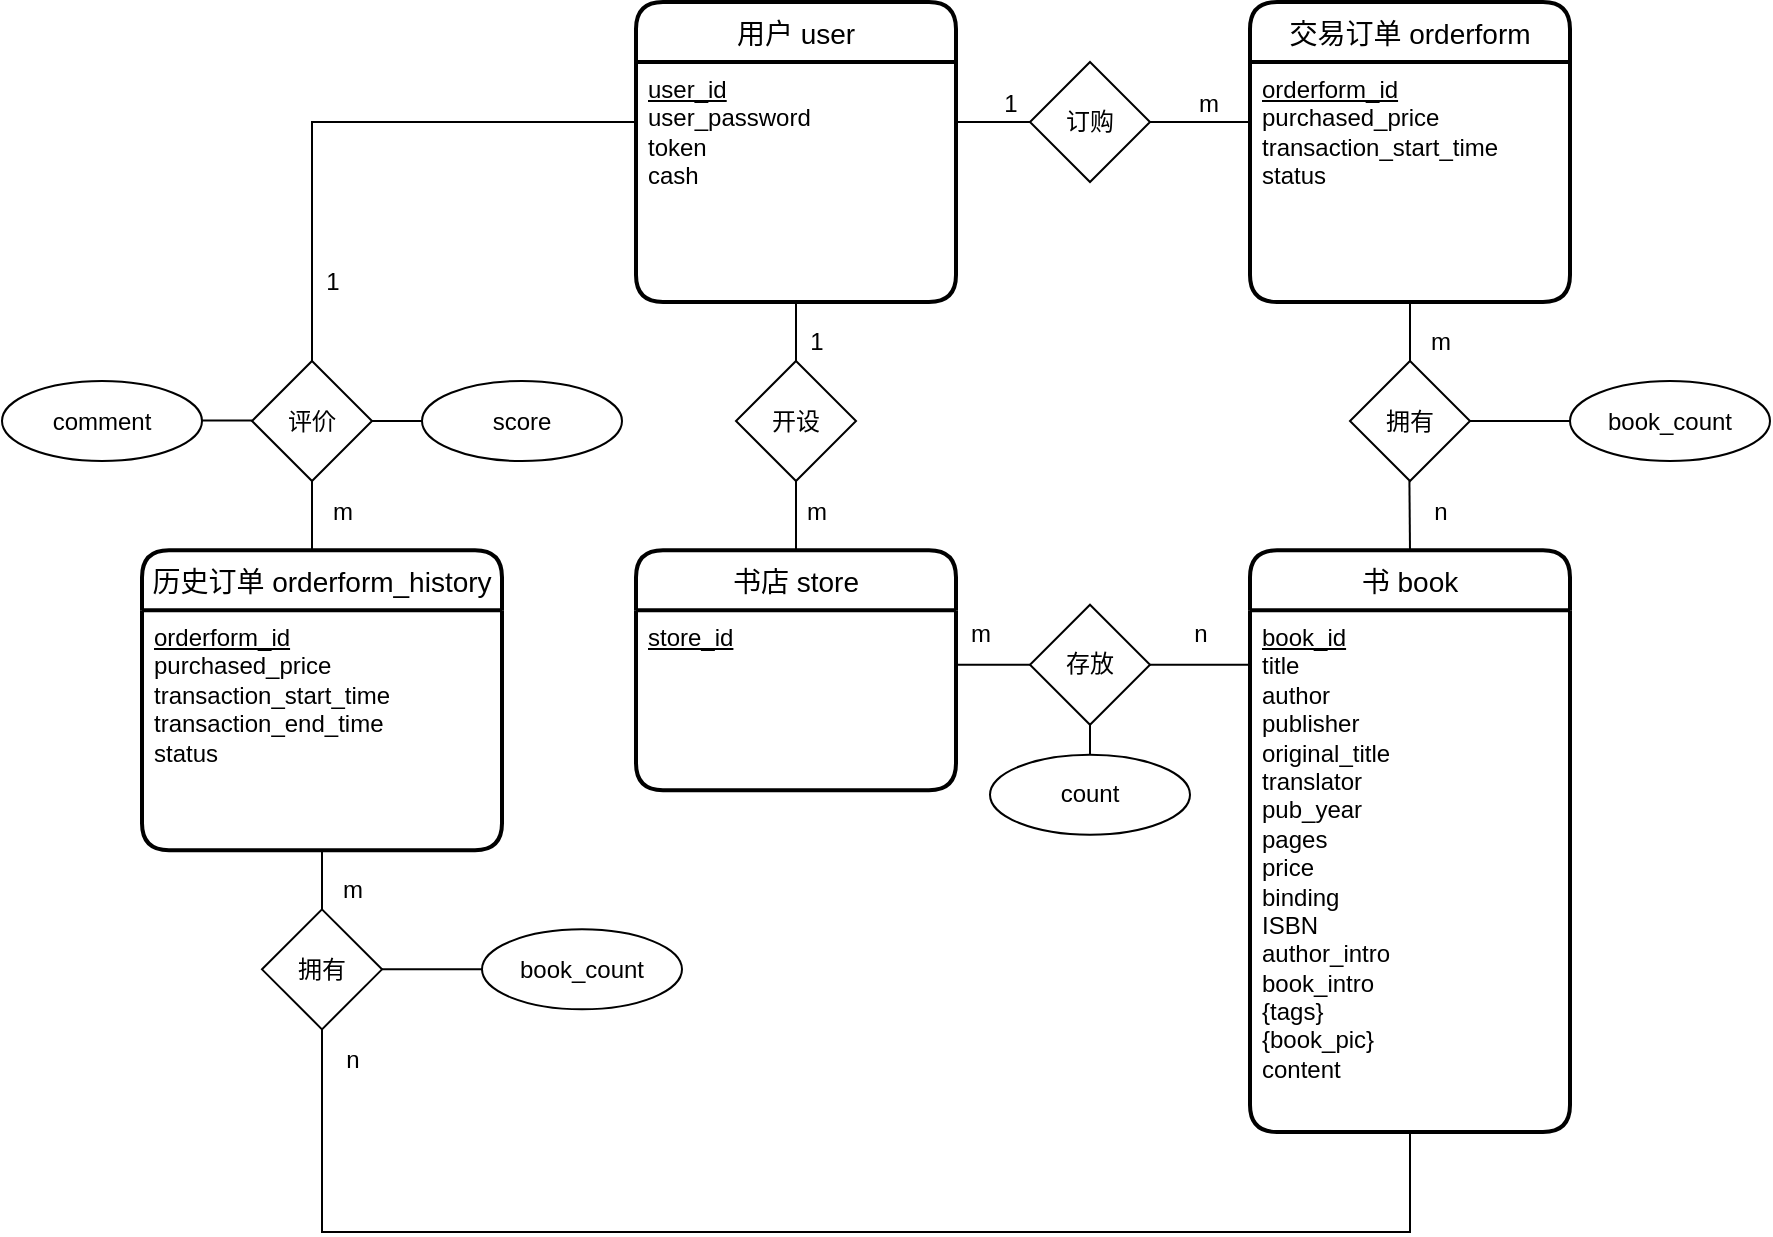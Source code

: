 <mxfile version="15.9.1" type="device"><diagram name="Page-1" id="efa7a0a1-bf9b-a30e-e6df-94a7791c09e9"><mxGraphModel dx="2031" dy="1089" grid="1" gridSize="10" guides="1" tooltips="1" connect="1" arrows="1" fold="1" page="1" pageScale="1" pageWidth="1169" pageHeight="827" background="none" math="0" shadow="0"><root><mxCell id="0"/><mxCell id="1" parent="0"/><mxCell id="ZfdqmWlkWdM7jh8WXtmX-116" value="用户 user" style="swimlane;childLayout=stackLayout;horizontal=1;startSize=30;horizontalStack=0;rounded=1;fontSize=14;fontStyle=0;strokeWidth=2;resizeParent=0;resizeLast=1;shadow=0;dashed=0;align=center;" parent="1" vertex="1"><mxGeometry x="460" y="120" width="160" height="150" as="geometry"/></mxCell><mxCell id="ZfdqmWlkWdM7jh8WXtmX-117" value="&lt;u&gt;user_id&lt;/u&gt;&lt;br&gt;user_password&lt;br&gt;token&lt;br&gt;cash" style="align=left;strokeColor=none;fillColor=none;spacingLeft=4;fontSize=12;verticalAlign=top;resizable=0;rotatable=0;part=1;html=1;" parent="ZfdqmWlkWdM7jh8WXtmX-116" vertex="1"><mxGeometry y="30" width="160" height="120" as="geometry"/></mxCell><mxCell id="ZfdqmWlkWdM7jh8WXtmX-119" value="书 book" style="swimlane;childLayout=stackLayout;horizontal=1;startSize=30;horizontalStack=0;rounded=1;fontSize=14;fontStyle=0;strokeWidth=2;resizeParent=0;resizeLast=1;shadow=0;dashed=0;align=center;" parent="1" vertex="1"><mxGeometry x="767" y="394.17" width="160" height="290.83" as="geometry"/></mxCell><mxCell id="ZfdqmWlkWdM7jh8WXtmX-120" value="&lt;u&gt;book_id&lt;/u&gt;&lt;br&gt;title&lt;br&gt;author&lt;br&gt;publisher&lt;br&gt;original_title&lt;br&gt;translator&lt;br&gt;pub_year&lt;br&gt;pages&lt;br&gt;price&lt;br&gt;binding&lt;br&gt;ISBN&lt;br&gt;author_intro&lt;br&gt;book_intro&lt;br&gt;{tags}&lt;br&gt;{book_pic}&lt;br&gt;content" style="align=left;strokeColor=none;fillColor=none;spacingLeft=4;fontSize=12;verticalAlign=top;resizable=0;rotatable=0;part=1;html=1;" parent="ZfdqmWlkWdM7jh8WXtmX-119" vertex="1"><mxGeometry y="30" width="160" height="260.83" as="geometry"/></mxCell><mxCell id="ZfdqmWlkWdM7jh8WXtmX-123" value="交易订单 orderform" style="swimlane;childLayout=stackLayout;horizontal=1;startSize=30;horizontalStack=0;rounded=1;fontSize=14;fontStyle=0;strokeWidth=2;resizeParent=0;resizeLast=1;shadow=0;dashed=0;align=center;" parent="1" vertex="1"><mxGeometry x="767" y="120" width="160" height="150" as="geometry"/></mxCell><mxCell id="ZfdqmWlkWdM7jh8WXtmX-124" value="&lt;u&gt;orderform_id&lt;/u&gt;&lt;br&gt;purchased_price&lt;br&gt;transaction_start_time&lt;br&gt;status" style="align=left;strokeColor=none;fillColor=none;spacingLeft=4;fontSize=12;verticalAlign=top;resizable=0;rotatable=0;part=1;html=1;" parent="ZfdqmWlkWdM7jh8WXtmX-123" vertex="1"><mxGeometry y="30" width="160" height="120" as="geometry"/></mxCell><mxCell id="ZfdqmWlkWdM7jh8WXtmX-128" value="书店 store" style="swimlane;childLayout=stackLayout;horizontal=1;startSize=30;horizontalStack=0;rounded=1;fontSize=14;fontStyle=0;strokeWidth=2;resizeParent=0;resizeLast=1;shadow=0;dashed=0;align=center;" parent="1" vertex="1"><mxGeometry x="460" y="394.17" width="160" height="120" as="geometry"/></mxCell><mxCell id="ZfdqmWlkWdM7jh8WXtmX-129" value="&lt;u&gt;store_id&lt;/u&gt;&lt;br&gt;" style="align=left;strokeColor=none;fillColor=none;spacingLeft=4;fontSize=12;verticalAlign=top;resizable=0;rotatable=0;part=1;fontStyle=0;html=1;" parent="ZfdqmWlkWdM7jh8WXtmX-128" vertex="1"><mxGeometry y="30" width="160" height="90" as="geometry"/></mxCell><mxCell id="TT-_brh81MjVQszaH2BM-8" value="开设" style="shape=rhombus;perimeter=rhombusPerimeter;whiteSpace=wrap;html=1;align=center;" parent="1" vertex="1"><mxGeometry x="510" y="299.5" width="60" height="60" as="geometry"/></mxCell><mxCell id="TT-_brh81MjVQszaH2BM-13" value="" style="endArrow=none;html=1;rounded=0;exitX=0.5;exitY=0;exitDx=0;exitDy=0;" parent="1" source="TT-_brh81MjVQszaH2BM-8" target="ZfdqmWlkWdM7jh8WXtmX-117" edge="1"><mxGeometry width="50" height="50" relative="1" as="geometry"><mxPoint x="540" y="372.13" as="sourcePoint"/><mxPoint x="540" y="271.38" as="targetPoint"/></mxGeometry></mxCell><mxCell id="TT-_brh81MjVQszaH2BM-14" value="" style="endArrow=none;html=1;rounded=0;exitX=0.5;exitY=0;exitDx=0;exitDy=0;entryX=0.5;entryY=1;entryDx=0;entryDy=0;" parent="1" source="ZfdqmWlkWdM7jh8WXtmX-128" target="TT-_brh81MjVQszaH2BM-8" edge="1"><mxGeometry width="50" height="50" relative="1" as="geometry"><mxPoint x="540" y="451.38" as="sourcePoint"/><mxPoint x="539.71" y="431.38" as="targetPoint"/></mxGeometry></mxCell><mxCell id="TT-_brh81MjVQszaH2BM-15" value="存放" style="shape=rhombus;perimeter=rhombusPerimeter;whiteSpace=wrap;html=1;align=center;" parent="1" vertex="1"><mxGeometry x="657" y="421.38" width="60" height="60" as="geometry"/></mxCell><mxCell id="TT-_brh81MjVQszaH2BM-16" value="" style="line;strokeWidth=1;rotatable=0;dashed=0;labelPosition=right;align=left;verticalAlign=middle;spacingTop=0;spacingLeft=6;points=[];portConstraint=eastwest;html=1;" parent="1" vertex="1"><mxGeometry x="620" y="446.38" width="37" height="10" as="geometry"/></mxCell><mxCell id="TT-_brh81MjVQszaH2BM-18" value="" style="line;strokeWidth=1;rotatable=0;dashed=0;labelPosition=right;align=left;verticalAlign=middle;spacingTop=0;spacingLeft=6;points=[];portConstraint=eastwest;html=1;" parent="1" vertex="1"><mxGeometry x="717" y="446.38" width="50" height="10" as="geometry"/></mxCell><mxCell id="TT-_brh81MjVQszaH2BM-19" value="订购" style="shape=rhombus;perimeter=rhombusPerimeter;whiteSpace=wrap;html=1;align=center;" parent="1" vertex="1"><mxGeometry x="657" y="150" width="60" height="60" as="geometry"/></mxCell><mxCell id="TT-_brh81MjVQszaH2BM-20" value="" style="endArrow=none;html=1;rounded=0;exitX=1;exitY=0.25;exitDx=0;exitDy=0;entryX=0;entryY=0.5;entryDx=0;entryDy=0;" parent="1" source="ZfdqmWlkWdM7jh8WXtmX-117" target="TT-_brh81MjVQszaH2BM-19" edge="1"><mxGeometry relative="1" as="geometry"><mxPoint x="620" y="196.04" as="sourcePoint"/><mxPoint x="657" y="196.38" as="targetPoint"/></mxGeometry></mxCell><mxCell id="TT-_brh81MjVQszaH2BM-21" value="" style="endArrow=none;html=1;rounded=0;entryX=0;entryY=0.25;entryDx=0;entryDy=0;exitX=1;exitY=0.5;exitDx=0;exitDy=0;" parent="1" source="TT-_brh81MjVQszaH2BM-19" target="ZfdqmWlkWdM7jh8WXtmX-124" edge="1"><mxGeometry relative="1" as="geometry"><mxPoint x="717" y="196.09" as="sourcePoint"/><mxPoint x="767" y="196.09" as="targetPoint"/></mxGeometry></mxCell><mxCell id="TT-_brh81MjVQszaH2BM-22" value="拥有" style="shape=rhombus;perimeter=rhombusPerimeter;whiteSpace=wrap;html=1;align=center;" parent="1" vertex="1"><mxGeometry x="817" y="299.5" width="60" height="60" as="geometry"/></mxCell><mxCell id="TT-_brh81MjVQszaH2BM-23" value="" style="endArrow=none;html=1;rounded=0;entryX=0.5;entryY=1;entryDx=0;entryDy=0;" parent="1" target="ZfdqmWlkWdM7jh8WXtmX-124" edge="1"><mxGeometry width="50" height="50" relative="1" as="geometry"><mxPoint x="847" y="299.5" as="sourcePoint"/><mxPoint x="846.71" y="279.5" as="targetPoint"/></mxGeometry></mxCell><mxCell id="TT-_brh81MjVQszaH2BM-24" value="" style="endArrow=none;html=1;rounded=0;exitX=0.5;exitY=0;exitDx=0;exitDy=0;" parent="1" source="ZfdqmWlkWdM7jh8WXtmX-119" edge="1"><mxGeometry width="50" height="50" relative="1" as="geometry"><mxPoint x="847" y="379.5" as="sourcePoint"/><mxPoint x="846.71" y="359.5" as="targetPoint"/></mxGeometry></mxCell><mxCell id="TT-_brh81MjVQszaH2BM-41" value="1" style="text;html=1;align=center;verticalAlign=middle;resizable=0;points=[];autosize=1;strokeColor=none;fillColor=none;" parent="1" vertex="1"><mxGeometry x="637" y="161.38" width="20" height="20" as="geometry"/></mxCell><mxCell id="TT-_brh81MjVQszaH2BM-42" value="m&lt;span style=&quot;color: rgba(0 , 0 , 0 , 0) ; font-family: monospace ; font-size: 0px&quot;&gt;%3CmxGraphModel%3E%3Croot%3E%3CmxCell%20id%3D%220%22%2F%3E%3CmxCell%20id%3D%221%22%20parent%3D%220%22%2F%3E%3CmxCell%20id%3D%222%22%20style%3D%22edgeStyle%3DorthogonalEdgeStyle%3Brounded%3D0%3BorthogonalLoop%3D1%3BjettySize%3Dauto%3Bhtml%3D1%3BexitX%3D0.5%3BexitY%3D1%3BexitDx%3D0%3BexitDy%3D0%3B%22%20edge%3D%221%22%20parent%3D%221%22%3E%3CmxGeometry%20relative%3D%221%22%20as%3D%22geometry%22%3E%3CmxPoint%20x%3D%22770%22%20y%3D%22850%22%20as%3D%22sourcePoint%22%2F%3E%3CmxPoint%20x%3D%22770%22%20y%3D%22850%22%20as%3D%22targetPoint%22%2F%3E%3C%2FmxGeometry%3E%3C%2FmxCell%3E%3CmxCell%20id%3D%223%22%20value%3D%22%E5%AD%98%E6%94%BE%22%20style%3D%22shape%3Drhombus%3Bperimeter%3DrhombusPerimeter%3BwhiteSpace%3Dwrap%3Bhtml%3D1%3Balign%3Dcenter%3B%22%20vertex%3D%221%22%20parent%3D%221%22%3E%3CmxGeometry%20x%3D%22620%22%20y%3D%22785%22%20width%3D%2270%22%20height%3D%2260%22%20as%3D%22geometry%22%2F%3E%3C%2FmxCell%3E%3CmxCell%20id%3D%224%22%20value%3D%22%22%20style%3D%22line%3BstrokeWidth%3D1%3Brotatable%3D0%3Bdashed%3D0%3BlabelPosition%3Dright%3Balign%3Dleft%3BverticalAlign%3Dmiddle%3BspacingTop%3D0%3BspacingLeft%3D6%3Bpoints%3D%5B%5D%3BportConstraint%3Deastwest%3Bhtml%3D1%3B%22%20vertex%3D%221%22%20parent%3D%221%22%3E%3CmxGeometry%20x%3D%22590%22%20y%3D%22810%22%20width%3D%2230%22%20height%3D%2210%22%20as%3D%22geometry%22%2F%3E%3C%2FmxCell%3E%3CmxCell%20id%3D%225%22%20value%3D%22%22%20style%3D%22line%3BstrokeWidth%3D1%3Brotatable%3D0%3Bdashed%3D0%3BlabelPosition%3Dright%3Balign%3Dleft%3BverticalAlign%3Dmiddle%3BspacingTop%3D0%3BspacingLeft%3D6%3Bpoints%3D%5B%5D%3BportConstraint%3Deastwest%3Bhtml%3D1%3B%22%20vertex%3D%221%22%20parent%3D%221%22%3E%3CmxGeometry%20x%3D%22690%22%20y%3D%22810%22%20width%3D%2230%22%20height%3D%2210%22%20as%3D%22geometry%22%2F%3E%3C%2FmxCell%3E%3C%2Froot%3E%3C%2FmxGraphModel%3E&lt;/span&gt;" style="text;html=1;align=center;verticalAlign=middle;resizable=0;points=[];autosize=1;strokeColor=none;fillColor=none;" parent="1" vertex="1"><mxGeometry x="535" y="364.5" width="30" height="20" as="geometry"/></mxCell><mxCell id="TT-_brh81MjVQszaH2BM-43" value="m&lt;span style=&quot;color: rgba(0 , 0 , 0 , 0) ; font-family: monospace ; font-size: 0px&quot;&gt;%3CmxGraphModel%3E%3Croot%3E%3CmxCell%20id%3D%220%22%2F%3E%3CmxCell%20id%3D%221%22%20parent%3D%220%22%2F%3E%3CmxCell%20id%3D%222%22%20style%3D%22edgeStyle%3DorthogonalEdgeStyle%3Brounded%3D0%3BorthogonalLoop%3D1%3BjettySize%3Dauto%3Bhtml%3D1%3BexitX%3D0.5%3BexitY%3D1%3BexitDx%3D0%3BexitDy%3D0%3B%22%20edge%3D%221%22%20parent%3D%221%22%3E%3CmxGeometry%20relative%3D%221%22%20as%3D%22geometry%22%3E%3CmxPoint%20x%3D%22770%22%20y%3D%22850%22%20as%3D%22sourcePoint%22%2F%3E%3CmxPoint%20x%3D%22770%22%20y%3D%22850%22%20as%3D%22targetPoint%22%2F%3E%3C%2FmxGeometry%3E%3C%2FmxCell%3E%3CmxCell%20id%3D%223%22%20value%3D%22%E5%AD%98%E6%94%BE%22%20style%3D%22shape%3Drhombus%3Bperimeter%3DrhombusPerimeter%3BwhiteSpace%3Dwrap%3Bhtml%3D1%3Balign%3Dcenter%3B%22%20vertex%3D%221%22%20parent%3D%221%22%3E%3CmxGeometry%20x%3D%22620%22%20y%3D%22785%22%20width%3D%2270%22%20height%3D%2260%22%20as%3D%22geometry%22%2F%3E%3C%2FmxCell%3E%3CmxCell%20id%3D%224%22%20value%3D%22%22%20style%3D%22line%3BstrokeWidth%3D1%3Brotatable%3D0%3Bdashed%3D0%3BlabelPosition%3Dright%3Balign%3Dleft%3BverticalAlign%3Dmiddle%3BspacingTop%3D0%3BspacingLeft%3D6%3Bpoints%3D%5B%5D%3BportConstraint%3Deastwest%3Bhtml%3D1%3B%22%20vertex%3D%221%22%20parent%3D%221%22%3E%3CmxGeometry%20x%3D%22590%22%20y%3D%22810%22%20width%3D%2230%22%20height%3D%2210%22%20as%3D%22geometry%22%2F%3E%3C%2FmxCell%3E%3CmxCell%20id%3D%225%22%20value%3D%22%22%20style%3D%22line%3BstrokeWidth%3D1%3Brotatable%3D0%3Bdashed%3D0%3BlabelPosition%3Dright%3Balign%3Dleft%3BverticalAlign%3Dmiddle%3BspacingTop%3D0%3BspacingLeft%3D6%3Bpoints%3D%5B%5D%3BportConstraint%3Deastwest%3Bhtml%3D1%3B%22%20vertex%3D%221%22%20parent%3D%221%22%3E%3CmxGeometry%20x%3D%22690%22%20y%3D%22810%22%20width%3D%2230%22%20height%3D%2210%22%20as%3D%22geometry%22%2F%3E%3C%2FmxCell%3E%3C%2Froot%3E%3C%2FmxGraphModel%3E&lt;/span&gt;" style="text;html=1;align=center;verticalAlign=middle;resizable=0;points=[];autosize=1;strokeColor=none;fillColor=none;" parent="1" vertex="1"><mxGeometry x="617" y="426.38" width="30" height="20" as="geometry"/></mxCell><mxCell id="TT-_brh81MjVQszaH2BM-44" value="m&lt;span style=&quot;color: rgba(0 , 0 , 0 , 0) ; font-family: monospace ; font-size: 0px&quot;&gt;%3CmxGraphModel%3E%3Croot%3E%3CmxCell%20id%3D%220%22%2F%3E%3CmxCell%20id%3D%221%22%20parent%3D%220%22%2F%3E%3CmxCell%20id%3D%222%22%20style%3D%22edgeStyle%3DorthogonalEdgeStyle%3Brounded%3D0%3BorthogonalLoop%3D1%3BjettySize%3Dauto%3Bhtml%3D1%3BexitX%3D0.5%3BexitY%3D1%3BexitDx%3D0%3BexitDy%3D0%3B%22%20edge%3D%221%22%20parent%3D%221%22%3E%3CmxGeometry%20relative%3D%221%22%20as%3D%22geometry%22%3E%3CmxPoint%20x%3D%22770%22%20y%3D%22850%22%20as%3D%22sourcePoint%22%2F%3E%3CmxPoint%20x%3D%22770%22%20y%3D%22850%22%20as%3D%22targetPoint%22%2F%3E%3C%2FmxGeometry%3E%3C%2FmxCell%3E%3CmxCell%20id%3D%223%22%20value%3D%22%E5%AD%98%E6%94%BE%22%20style%3D%22shape%3Drhombus%3Bperimeter%3DrhombusPerimeter%3BwhiteSpace%3Dwrap%3Bhtml%3D1%3Balign%3Dcenter%3B%22%20vertex%3D%221%22%20parent%3D%221%22%3E%3CmxGeometry%20x%3D%22620%22%20y%3D%22785%22%20width%3D%2270%22%20height%3D%2260%22%20as%3D%22geometry%22%2F%3E%3C%2FmxCell%3E%3CmxCell%20id%3D%224%22%20value%3D%22%22%20style%3D%22line%3BstrokeWidth%3D1%3Brotatable%3D0%3Bdashed%3D0%3BlabelPosition%3Dright%3Balign%3Dleft%3BverticalAlign%3Dmiddle%3BspacingTop%3D0%3BspacingLeft%3D6%3Bpoints%3D%5B%5D%3BportConstraint%3Deastwest%3Bhtml%3D1%3B%22%20vertex%3D%221%22%20parent%3D%221%22%3E%3CmxGeometry%20x%3D%22590%22%20y%3D%22810%22%20width%3D%2230%22%20height%3D%2210%22%20as%3D%22geometry%22%2F%3E%3C%2FmxCell%3E%3CmxCell%20id%3D%225%22%20value%3D%22%22%20style%3D%22line%3BstrokeWidth%3D1%3Brotatable%3D0%3Bdashed%3D0%3BlabelPosition%3Dright%3Balign%3Dleft%3BverticalAlign%3Dmiddle%3BspacingTop%3D0%3BspacingLeft%3D6%3Bpoints%3D%5B%5D%3BportConstraint%3Deastwest%3Bhtml%3D1%3B%22%20vertex%3D%221%22%20parent%3D%221%22%3E%3CmxGeometry%20x%3D%22690%22%20y%3D%22810%22%20width%3D%2230%22%20height%3D%2210%22%20as%3D%22geometry%22%2F%3E%3C%2FmxCell%3E%3C%2Froot%3E%3C%2FmxGraphModel%3E&lt;/span&gt;" style="text;html=1;align=center;verticalAlign=middle;resizable=0;points=[];autosize=1;strokeColor=none;fillColor=none;" parent="1" vertex="1"><mxGeometry x="847" y="279.5" width="30" height="20" as="geometry"/></mxCell><mxCell id="TT-_brh81MjVQszaH2BM-45" value="m" style="text;html=1;align=center;verticalAlign=middle;resizable=0;points=[];autosize=1;strokeColor=none;fillColor=none;" parent="1" vertex="1"><mxGeometry x="731" y="161.38" width="30" height="20" as="geometry"/></mxCell><mxCell id="TT-_brh81MjVQszaH2BM-46" value="n" style="text;html=1;align=center;verticalAlign=middle;resizable=0;points=[];autosize=1;strokeColor=none;fillColor=none;" parent="1" vertex="1"><mxGeometry x="852" y="364.5" width="20" height="20" as="geometry"/></mxCell><mxCell id="TT-_brh81MjVQszaH2BM-47" value="n" style="text;html=1;align=center;verticalAlign=middle;resizable=0;points=[];autosize=1;strokeColor=none;fillColor=none;" parent="1" vertex="1"><mxGeometry x="732" y="426.38" width="20" height="20" as="geometry"/></mxCell><mxCell id="TT-_brh81MjVQszaH2BM-48" value="1" style="text;html=1;align=center;verticalAlign=middle;resizable=0;points=[];autosize=1;strokeColor=none;fillColor=none;" parent="1" vertex="1"><mxGeometry x="540" y="279.5" width="20" height="20" as="geometry"/></mxCell><mxCell id="ZyjLSic6XDPbm2KiPYtw-1" value="count" style="ellipse;whiteSpace=wrap;html=1;align=center;" parent="1" vertex="1"><mxGeometry x="637" y="496.38" width="100" height="40" as="geometry"/></mxCell><mxCell id="ZyjLSic6XDPbm2KiPYtw-7" value="" style="endArrow=none;html=1;rounded=0;entryX=0.5;entryY=1;entryDx=0;entryDy=0;exitX=0.5;exitY=0;exitDx=0;exitDy=0;" parent="1" source="ZyjLSic6XDPbm2KiPYtw-1" target="TT-_brh81MjVQszaH2BM-15" edge="1"><mxGeometry width="50" height="50" relative="1" as="geometry"><mxPoint x="655" y="496.38" as="sourcePoint"/><mxPoint x="705" y="446.38" as="targetPoint"/></mxGeometry></mxCell><mxCell id="ZyjLSic6XDPbm2KiPYtw-9" value="历史订单 orderform_history" style="swimlane;childLayout=stackLayout;horizontal=1;startSize=30;horizontalStack=0;rounded=1;fontSize=14;fontStyle=0;strokeWidth=2;resizeParent=0;resizeLast=1;shadow=0;dashed=0;align=center;" parent="1" vertex="1"><mxGeometry x="213" y="394.17" width="180" height="150" as="geometry"/></mxCell><mxCell id="ZyjLSic6XDPbm2KiPYtw-10" value="&lt;u&gt;orderform_id&lt;br&gt;&lt;/u&gt;purchased_price&lt;br&gt;transaction_start_time&lt;br&gt;transaction_end_time&lt;br&gt;status" style="align=left;strokeColor=none;fillColor=none;spacingLeft=4;fontSize=12;verticalAlign=top;resizable=0;rotatable=0;part=1;html=1;" parent="ZyjLSic6XDPbm2KiPYtw-9" vertex="1"><mxGeometry y="30" width="180" height="120" as="geometry"/></mxCell><mxCell id="cBe1LnpMEGP3bF3ub38k-21" value="&lt;span style=&quot;text-align: left&quot;&gt;book_count&lt;/span&gt;" style="ellipse;whiteSpace=wrap;html=1;align=center;" parent="1" vertex="1"><mxGeometry x="927" y="309.5" width="100" height="40" as="geometry"/></mxCell><mxCell id="cBe1LnpMEGP3bF3ub38k-22" value="" style="line;strokeWidth=1;rotatable=0;dashed=0;labelPosition=right;align=left;verticalAlign=middle;spacingTop=0;spacingLeft=6;points=[];portConstraint=eastwest;html=1;" parent="1" vertex="1"><mxGeometry x="877" y="324.5" width="50" height="10" as="geometry"/></mxCell><mxCell id="cBe1LnpMEGP3bF3ub38k-23" value="拥有" style="shape=rhombus;perimeter=rhombusPerimeter;whiteSpace=wrap;html=1;align=center;" parent="1" vertex="1"><mxGeometry x="273" y="573.67" width="60" height="60" as="geometry"/></mxCell><mxCell id="cBe1LnpMEGP3bF3ub38k-24" value="" style="endArrow=none;html=1;rounded=0;entryX=0.5;entryY=1;entryDx=0;entryDy=0;" parent="1" edge="1"><mxGeometry width="50" height="50" relative="1" as="geometry"><mxPoint x="303" y="573.67" as="sourcePoint"/><mxPoint x="303" y="544.17" as="targetPoint"/></mxGeometry></mxCell><mxCell id="cBe1LnpMEGP3bF3ub38k-26" value="m&lt;span style=&quot;color: rgba(0 , 0 , 0 , 0) ; font-family: monospace ; font-size: 0px&quot;&gt;%3CmxGraphModel%3E%3Croot%3E%3CmxCell%20id%3D%220%22%2F%3E%3CmxCell%20id%3D%221%22%20parent%3D%220%22%2F%3E%3CmxCell%20id%3D%222%22%20style%3D%22edgeStyle%3DorthogonalEdgeStyle%3Brounded%3D0%3BorthogonalLoop%3D1%3BjettySize%3Dauto%3Bhtml%3D1%3BexitX%3D0.5%3BexitY%3D1%3BexitDx%3D0%3BexitDy%3D0%3B%22%20edge%3D%221%22%20parent%3D%221%22%3E%3CmxGeometry%20relative%3D%221%22%20as%3D%22geometry%22%3E%3CmxPoint%20x%3D%22770%22%20y%3D%22850%22%20as%3D%22sourcePoint%22%2F%3E%3CmxPoint%20x%3D%22770%22%20y%3D%22850%22%20as%3D%22targetPoint%22%2F%3E%3C%2FmxGeometry%3E%3C%2FmxCell%3E%3CmxCell%20id%3D%223%22%20value%3D%22%E5%AD%98%E6%94%BE%22%20style%3D%22shape%3Drhombus%3Bperimeter%3DrhombusPerimeter%3BwhiteSpace%3Dwrap%3Bhtml%3D1%3Balign%3Dcenter%3B%22%20vertex%3D%221%22%20parent%3D%221%22%3E%3CmxGeometry%20x%3D%22620%22%20y%3D%22785%22%20width%3D%2270%22%20height%3D%2260%22%20as%3D%22geometry%22%2F%3E%3C%2FmxCell%3E%3CmxCell%20id%3D%224%22%20value%3D%22%22%20style%3D%22line%3BstrokeWidth%3D1%3Brotatable%3D0%3Bdashed%3D0%3BlabelPosition%3Dright%3Balign%3Dleft%3BverticalAlign%3Dmiddle%3BspacingTop%3D0%3BspacingLeft%3D6%3Bpoints%3D%5B%5D%3BportConstraint%3Deastwest%3Bhtml%3D1%3B%22%20vertex%3D%221%22%20parent%3D%221%22%3E%3CmxGeometry%20x%3D%22590%22%20y%3D%22810%22%20width%3D%2230%22%20height%3D%2210%22%20as%3D%22geometry%22%2F%3E%3C%2FmxCell%3E%3CmxCell%20id%3D%225%22%20value%3D%22%22%20style%3D%22line%3BstrokeWidth%3D1%3Brotatable%3D0%3Bdashed%3D0%3BlabelPosition%3Dright%3Balign%3Dleft%3BverticalAlign%3Dmiddle%3BspacingTop%3D0%3BspacingLeft%3D6%3Bpoints%3D%5B%5D%3BportConstraint%3Deastwest%3Bhtml%3D1%3B%22%20vertex%3D%221%22%20parent%3D%221%22%3E%3CmxGeometry%20x%3D%22690%22%20y%3D%22810%22%20width%3D%2230%22%20height%3D%2210%22%20as%3D%22geometry%22%2F%3E%3C%2FmxCell%3E%3C%2Froot%3E%3C%2FmxGraphModel%3E&lt;/span&gt;" style="text;html=1;align=center;verticalAlign=middle;resizable=0;points=[];autosize=1;strokeColor=none;fillColor=none;" parent="1" vertex="1"><mxGeometry x="303" y="553.67" width="30" height="20" as="geometry"/></mxCell><mxCell id="cBe1LnpMEGP3bF3ub38k-27" value="n" style="text;html=1;align=center;verticalAlign=middle;resizable=0;points=[];autosize=1;strokeColor=none;fillColor=none;" parent="1" vertex="1"><mxGeometry x="308" y="638.67" width="20" height="20" as="geometry"/></mxCell><mxCell id="cBe1LnpMEGP3bF3ub38k-28" value="&lt;span style=&quot;text-align: left&quot;&gt;book_count&lt;/span&gt;" style="ellipse;whiteSpace=wrap;html=1;align=center;" parent="1" vertex="1"><mxGeometry x="383" y="583.67" width="100" height="40" as="geometry"/></mxCell><mxCell id="cBe1LnpMEGP3bF3ub38k-29" value="" style="line;strokeWidth=1;rotatable=0;dashed=0;labelPosition=right;align=left;verticalAlign=middle;spacingTop=0;spacingLeft=6;points=[];portConstraint=eastwest;html=1;" parent="1" vertex="1"><mxGeometry x="333" y="598.67" width="50" height="10" as="geometry"/></mxCell><mxCell id="OFZWLM0BerPGWd2y94Ce-4" value="" style="endArrow=none;html=1;rounded=0;entryX=0.5;entryY=1;entryDx=0;entryDy=0;exitX=0.5;exitY=1;exitDx=0;exitDy=0;" edge="1" parent="1" source="ZfdqmWlkWdM7jh8WXtmX-120" target="cBe1LnpMEGP3bF3ub38k-23"><mxGeometry width="50" height="50" relative="1" as="geometry"><mxPoint x="263" y="735" as="sourcePoint"/><mxPoint x="313" y="685" as="targetPoint"/><Array as="points"><mxPoint x="847" y="735"/><mxPoint x="303" y="735"/></Array></mxGeometry></mxCell><mxCell id="OFZWLM0BerPGWd2y94Ce-5" value="评价" style="shape=rhombus;perimeter=rhombusPerimeter;whiteSpace=wrap;html=1;align=center;" vertex="1" parent="1"><mxGeometry x="268" y="299.5" width="60" height="60" as="geometry"/></mxCell><mxCell id="OFZWLM0BerPGWd2y94Ce-7" value="" style="endArrow=none;html=1;rounded=0;exitX=0.5;exitY=0;exitDx=0;exitDy=0;entryX=0.5;entryY=1;entryDx=0;entryDy=0;" edge="1" parent="1" target="OFZWLM0BerPGWd2y94Ce-5"><mxGeometry width="50" height="50" relative="1" as="geometry"><mxPoint x="298" y="394.17" as="sourcePoint"/><mxPoint x="297.71" y="431.38" as="targetPoint"/></mxGeometry></mxCell><mxCell id="OFZWLM0BerPGWd2y94Ce-8" value="m&lt;span style=&quot;color: rgba(0 , 0 , 0 , 0) ; font-family: monospace ; font-size: 0px&quot;&gt;%3CmxGraphModel%3E%3Croot%3E%3CmxCell%20id%3D%220%22%2F%3E%3CmxCell%20id%3D%221%22%20parent%3D%220%22%2F%3E%3CmxCell%20id%3D%222%22%20style%3D%22edgeStyle%3DorthogonalEdgeStyle%3Brounded%3D0%3BorthogonalLoop%3D1%3BjettySize%3Dauto%3Bhtml%3D1%3BexitX%3D0.5%3BexitY%3D1%3BexitDx%3D0%3BexitDy%3D0%3B%22%20edge%3D%221%22%20parent%3D%221%22%3E%3CmxGeometry%20relative%3D%221%22%20as%3D%22geometry%22%3E%3CmxPoint%20x%3D%22770%22%20y%3D%22850%22%20as%3D%22sourcePoint%22%2F%3E%3CmxPoint%20x%3D%22770%22%20y%3D%22850%22%20as%3D%22targetPoint%22%2F%3E%3C%2FmxGeometry%3E%3C%2FmxCell%3E%3CmxCell%20id%3D%223%22%20value%3D%22%E5%AD%98%E6%94%BE%22%20style%3D%22shape%3Drhombus%3Bperimeter%3DrhombusPerimeter%3BwhiteSpace%3Dwrap%3Bhtml%3D1%3Balign%3Dcenter%3B%22%20vertex%3D%221%22%20parent%3D%221%22%3E%3CmxGeometry%20x%3D%22620%22%20y%3D%22785%22%20width%3D%2270%22%20height%3D%2260%22%20as%3D%22geometry%22%2F%3E%3C%2FmxCell%3E%3CmxCell%20id%3D%224%22%20value%3D%22%22%20style%3D%22line%3BstrokeWidth%3D1%3Brotatable%3D0%3Bdashed%3D0%3BlabelPosition%3Dright%3Balign%3Dleft%3BverticalAlign%3Dmiddle%3BspacingTop%3D0%3BspacingLeft%3D6%3Bpoints%3D%5B%5D%3BportConstraint%3Deastwest%3Bhtml%3D1%3B%22%20vertex%3D%221%22%20parent%3D%221%22%3E%3CmxGeometry%20x%3D%22590%22%20y%3D%22810%22%20width%3D%2230%22%20height%3D%2210%22%20as%3D%22geometry%22%2F%3E%3C%2FmxCell%3E%3CmxCell%20id%3D%225%22%20value%3D%22%22%20style%3D%22line%3BstrokeWidth%3D1%3Brotatable%3D0%3Bdashed%3D0%3BlabelPosition%3Dright%3Balign%3Dleft%3BverticalAlign%3Dmiddle%3BspacingTop%3D0%3BspacingLeft%3D6%3Bpoints%3D%5B%5D%3BportConstraint%3Deastwest%3Bhtml%3D1%3B%22%20vertex%3D%221%22%20parent%3D%221%22%3E%3CmxGeometry%20x%3D%22690%22%20y%3D%22810%22%20width%3D%2230%22%20height%3D%2210%22%20as%3D%22geometry%22%2F%3E%3C%2FmxCell%3E%3C%2Froot%3E%3C%2FmxGraphModel%3E&lt;/span&gt;" style="text;html=1;align=center;verticalAlign=middle;resizable=0;points=[];autosize=1;strokeColor=none;fillColor=none;" vertex="1" parent="1"><mxGeometry x="298" y="364.5" width="30" height="20" as="geometry"/></mxCell><mxCell id="OFZWLM0BerPGWd2y94Ce-9" value="1" style="text;html=1;align=center;verticalAlign=middle;resizable=0;points=[];autosize=1;strokeColor=none;fillColor=none;" vertex="1" parent="1"><mxGeometry x="298" y="250" width="20" height="20" as="geometry"/></mxCell><mxCell id="OFZWLM0BerPGWd2y94Ce-10" value="" style="endArrow=none;html=1;rounded=0;exitX=0.5;exitY=0;exitDx=0;exitDy=0;entryX=0;entryY=0.25;entryDx=0;entryDy=0;" edge="1" parent="1" source="OFZWLM0BerPGWd2y94Ce-5" target="ZfdqmWlkWdM7jh8WXtmX-117"><mxGeometry width="50" height="50" relative="1" as="geometry"><mxPoint x="298" y="299.5" as="sourcePoint"/><mxPoint x="460" y="210" as="targetPoint"/><Array as="points"><mxPoint x="298" y="180"/></Array></mxGeometry></mxCell><mxCell id="OFZWLM0BerPGWd2y94Ce-11" value="&lt;span style=&quot;text-align: left&quot;&gt;comment&lt;/span&gt;&lt;span style=&quot;color: rgba(0 , 0 , 0 , 0) ; font-family: monospace ; font-size: 0px&quot;&gt;%3CmxGraphModel%3E%3Croot%3E%3CmxCell%20id%3D%220%22%2F%3E%3CmxCell%20id%3D%221%22%20parent%3D%220%22%2F%3E%3CmxCell%20id%3D%222%22%20value%3D%22%26lt%3Bspan%20style%3D%26quot%3Btext-align%3A%20left%26quot%3B%26gt%3Bbook_count%26lt%3B%2Fspan%26gt%3B%22%20style%3D%22ellipse%3BwhiteSpace%3Dwrap%3Bhtml%3D1%3Balign%3Dcenter%3B%22%20vertex%3D%221%22%20parent%3D%221%22%3E%3CmxGeometry%20x%3D%221004%22%20y%3D%22324.5%22%20width%3D%22100%22%20height%3D%2240%22%20as%3D%22geometry%22%2F%3E%3C%2FmxCell%3E%3C%2Froot%3E%3C%2FmxGraphModel%3E&lt;/span&gt;" style="ellipse;whiteSpace=wrap;html=1;align=center;" vertex="1" parent="1"><mxGeometry x="143" y="309.5" width="100" height="40" as="geometry"/></mxCell><mxCell id="OFZWLM0BerPGWd2y94Ce-12" value="&lt;div style=&quot;text-align: left&quot;&gt;&lt;span&gt;score&lt;/span&gt;&lt;/div&gt;" style="ellipse;whiteSpace=wrap;html=1;align=center;" vertex="1" parent="1"><mxGeometry x="353" y="309.5" width="100" height="40" as="geometry"/></mxCell><mxCell id="OFZWLM0BerPGWd2y94Ce-13" value="" style="endArrow=none;html=1;rounded=0;entryX=0;entryY=0.5;entryDx=0;entryDy=0;exitX=1;exitY=0.5;exitDx=0;exitDy=0;" edge="1" parent="1" source="OFZWLM0BerPGWd2y94Ce-5" target="OFZWLM0BerPGWd2y94Ce-12"><mxGeometry width="50" height="50" relative="1" as="geometry"><mxPoint x="323" y="355" as="sourcePoint"/><mxPoint x="373" y="305" as="targetPoint"/></mxGeometry></mxCell><mxCell id="OFZWLM0BerPGWd2y94Ce-14" value="" style="endArrow=none;html=1;rounded=0;entryX=0;entryY=0.5;entryDx=0;entryDy=0;exitX=1;exitY=0.5;exitDx=0;exitDy=0;" edge="1" parent="1"><mxGeometry width="50" height="50" relative="1" as="geometry"><mxPoint x="243" y="329.3" as="sourcePoint"/><mxPoint x="268" y="329.3" as="targetPoint"/></mxGeometry></mxCell></root></mxGraphModel></diagram></mxfile>